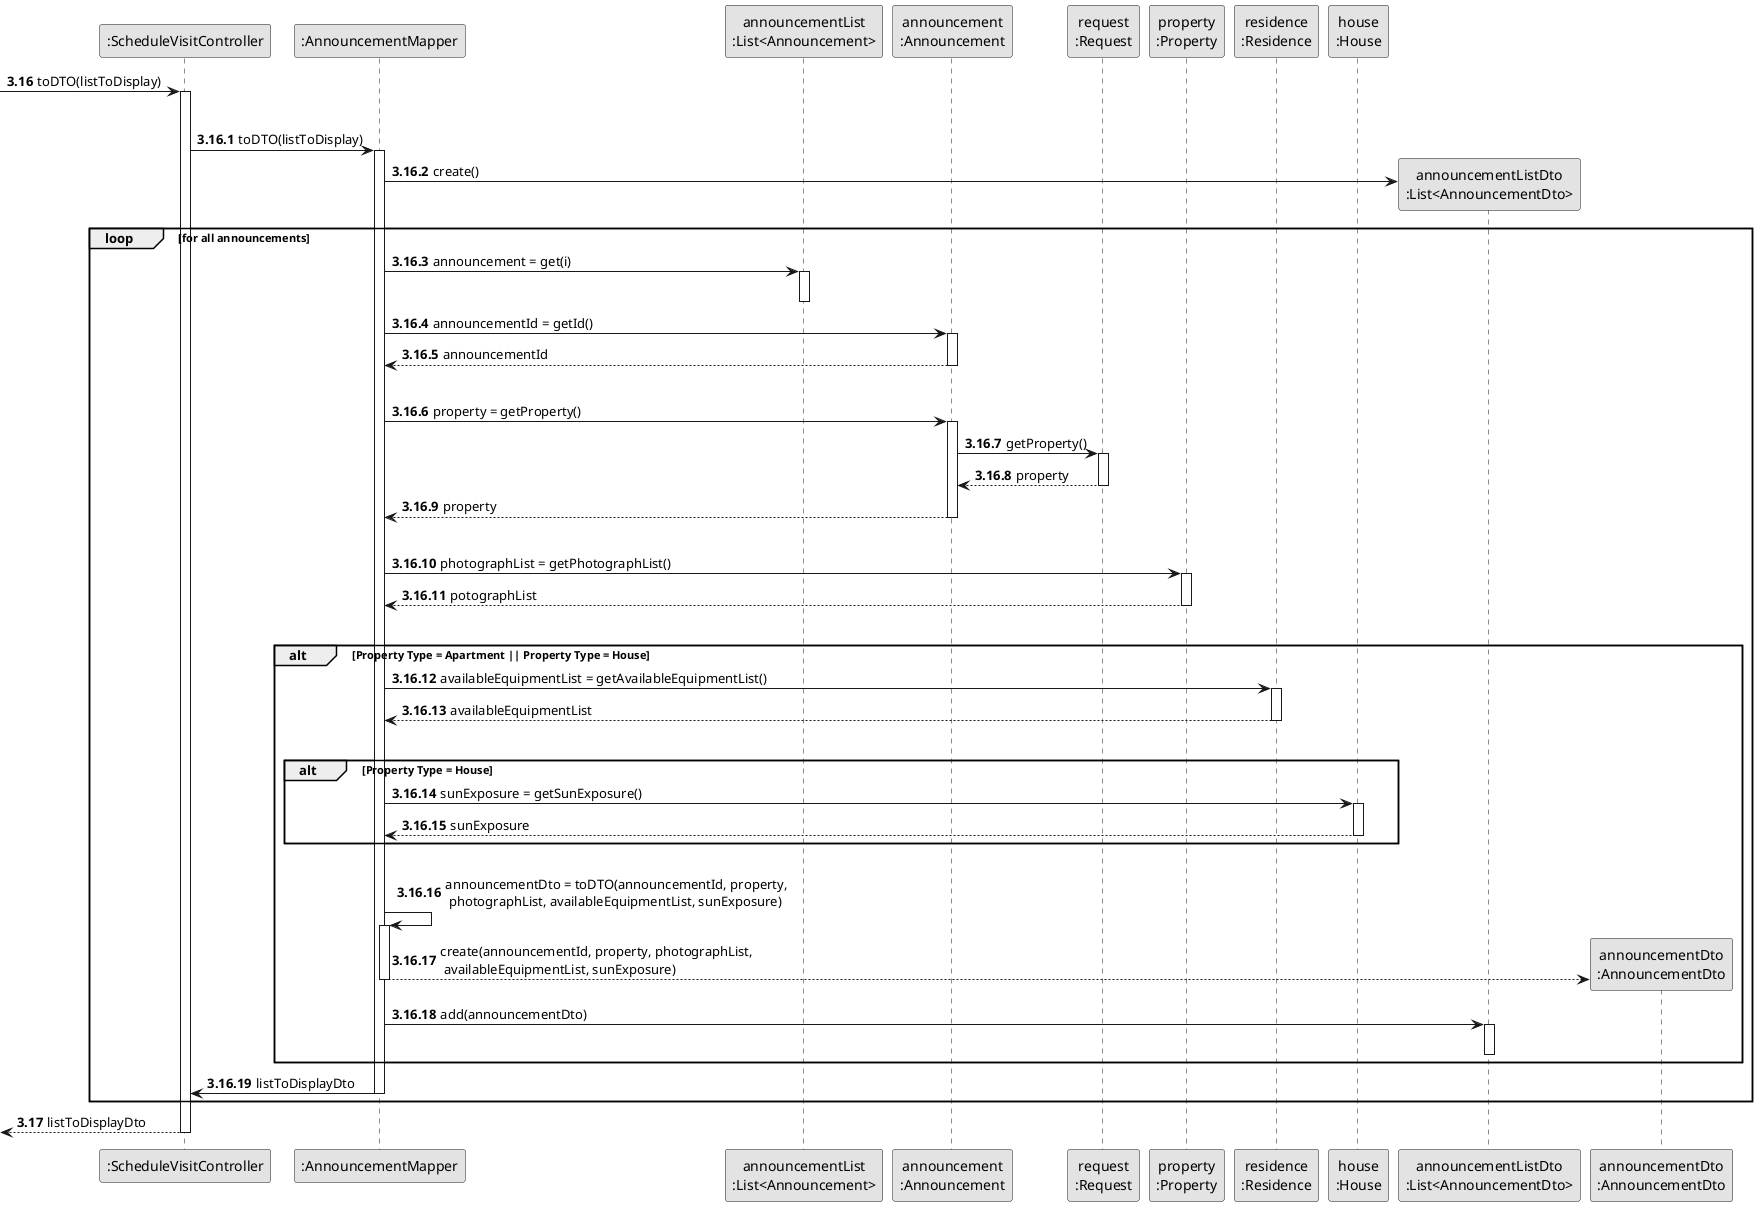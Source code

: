 @startuml
skinparam monochrome true
skinparam packageStyle rectangle
skinparam shadowing false


participant ":ScheduleVisitController" as CTRL
participant ":AnnouncementMapper" as MAPPER
participant "announcementList\n:List<Announcement>" as ANCLIST
participant "announcement\n:Announcement" as ANNOUNCE
participant "request\n:Request" as REQUEST
participant "property\n:Property" as PROPERTY
'participant "location\n:Location" as LOCATION
participant "residence\n:Residence" as RESIDENCE
participant "house\n:House" as HOUSE
participant "announcementListDto\n:List<AnnouncementDto>" as LISTDTO
participant "announcementDto\n:AnnouncementDto" as ANCDTO


autonumber 3.16

 -> CTRL : toDTO(listToDisplay)

activate CTRL

    autonumber 3.16.1

    group Convert Display List to DTO

        CTRL -> MAPPER : toDTO(listToDisplay)
        activate MAPPER

        MAPPER -> LISTDTO** : create()

        loop for all announcements

        MAPPER -> ANCLIST : announcement = get(i)
        activate ANCLIST
        deactivate ANCLIST

        MAPPER -> ANNOUNCE : announcementId = getId()
        activate ANNOUNCE

        ANNOUNCE --> MAPPER : announcementId
        deactivate ANNOUNCE
|||
        MAPPER -> ANNOUNCE : property = getProperty()
        activate ANNOUNCE

            ANNOUNCE -> REQUEST : getProperty()
            activate REQUEST

                REQUEST --> ANNOUNCE : property
            deactivate REQUEST

            ANNOUNCE --> MAPPER : property
        deactivate ANNOUNCE
|||
        MAPPER -> PROPERTY : photographList = getPhotographList()
        activate PROPERTY

            PROPERTY --> MAPPER : potographList
        deactivate PROPERTY

|||
        alt Property Type = Apartment || Property Type = House

        MAPPER -> RESIDENCE : availableEquipmentList = getAvailableEquipmentList()
        activate RESIDENCE

            RESIDENCE --> MAPPER : availableEquipmentList
        deactivate RESIDENCE
|||
        alt Property Type = House

        MAPPER -> HOUSE : sunExposure = getSunExposure()
        activate HOUSE

            HOUSE --> MAPPER : sunExposure
        deactivate HOUSE

        end alt
|||
        MAPPER -> MAPPER : announcementDto = toDTO(announcementId, property,\n photographList, availableEquipmentList, sunExposure)
        activate MAPPER

            MAPPER --> ANCDTO**: create(announcementId, property, photographList,\n availableEquipmentList, sunExposure)
        deactivate MAPPER

        MAPPER -> LISTDTO : add(announcementDto)
        activate LISTDTO
        deactivate LISTDTO

        end loop

        MAPPER -> CTRL : listToDisplayDto
        deactivate MAPPER

    end group

    autonumber 3.17
    <-- CTRL  : listToDisplayDto
deactivate CTRL

@enduml